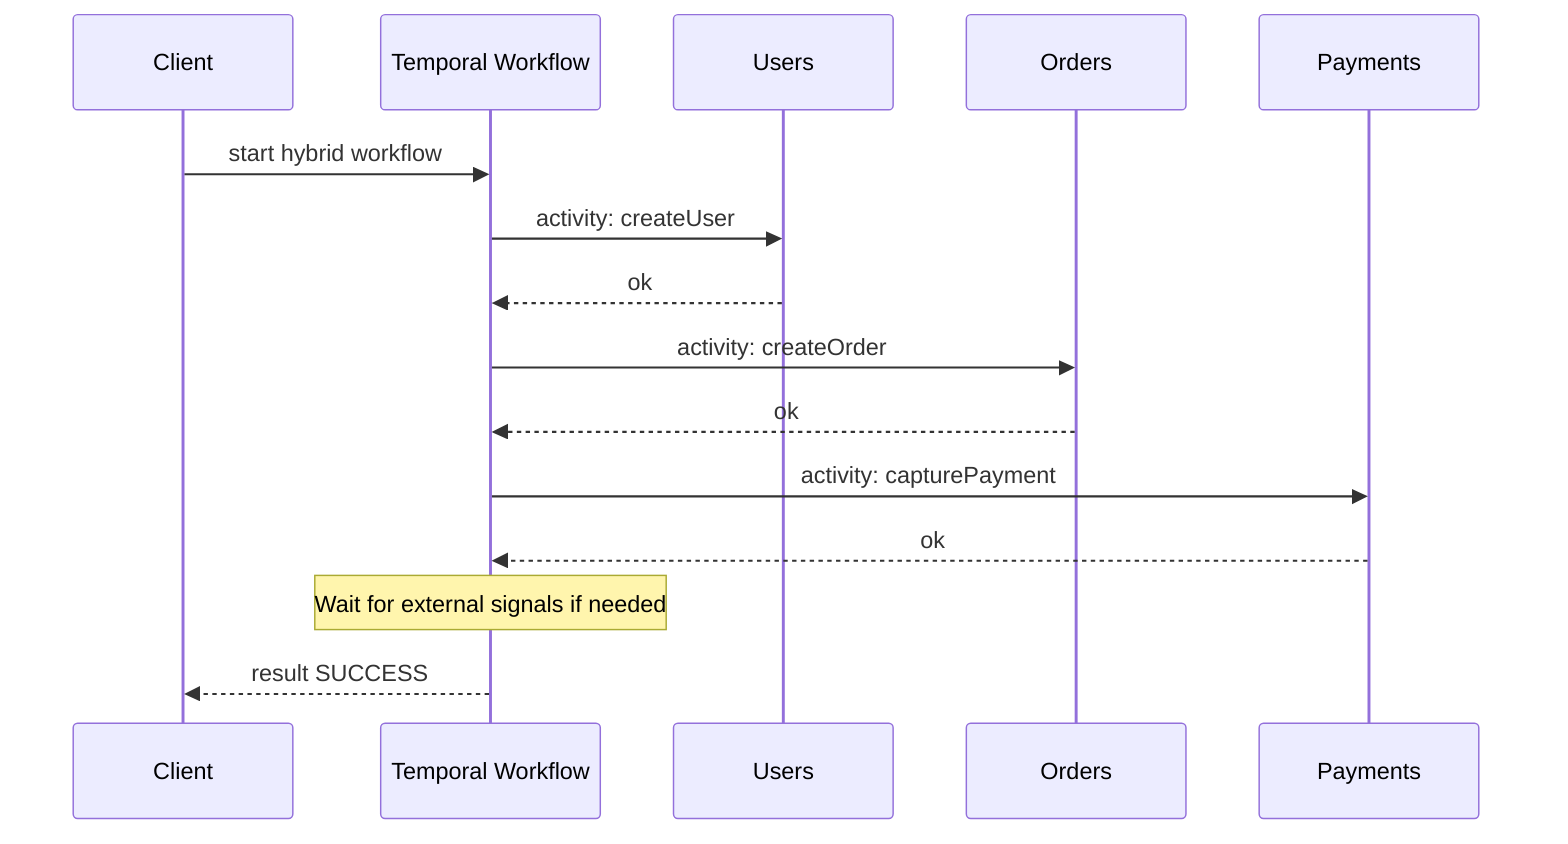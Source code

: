sequenceDiagram
  participant Client
  participant Temporal as Temporal Workflow
  participant Users
  participant Orders
  participant Payments

  Client->>Temporal: start hybrid workflow
  Temporal->>Users: activity: createUser
  Users-->>Temporal: ok
  Temporal->>Orders: activity: createOrder
  Orders-->>Temporal: ok
  Temporal->>Payments: activity: capturePayment
  Payments-->>Temporal: ok
  Note over Temporal: Wait for external signals if needed
  Temporal-->>Client: result SUCCESS
